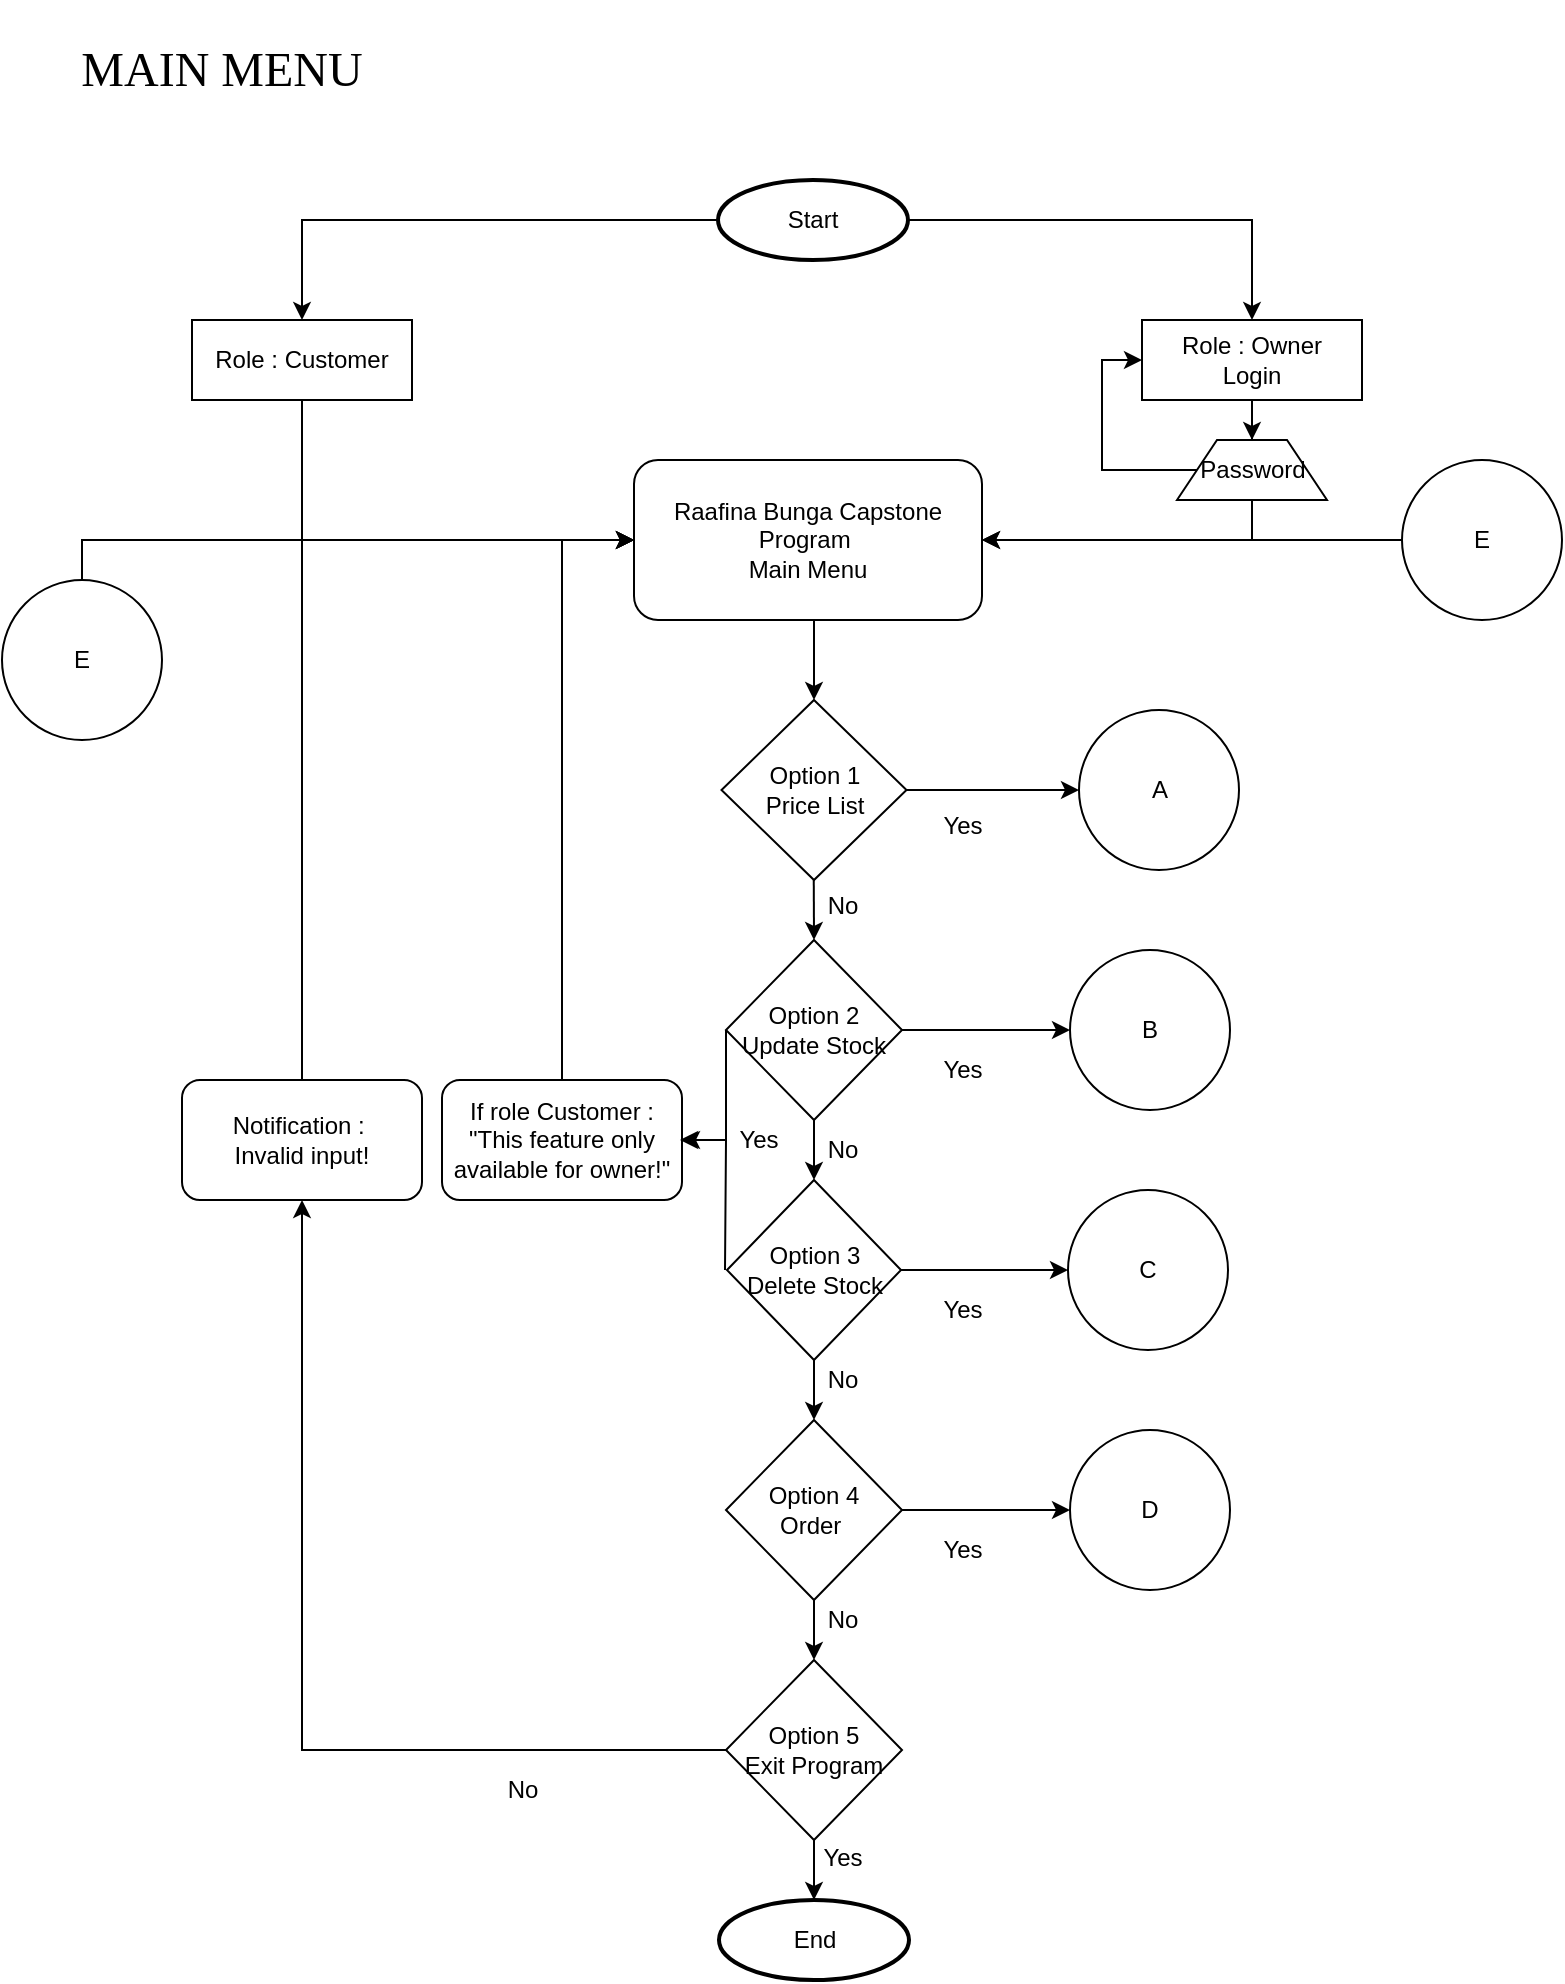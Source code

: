 <mxfile version="24.2.7" type="device" pages="5">
  <diagram name="Page-1" id="QU0Uc9bIUGGrQQ1nk_gZ">
    <mxGraphModel dx="1290" dy="569" grid="1" gridSize="10" guides="1" tooltips="1" connect="1" arrows="1" fold="1" page="1" pageScale="1" pageWidth="850" pageHeight="1100" math="0" shadow="0">
      <root>
        <mxCell id="0" />
        <mxCell id="1" parent="0" />
        <mxCell id="uGVKyxNW9T8hWXBBZxKg-2" style="edgeStyle=orthogonalEdgeStyle;rounded=0;orthogonalLoop=1;jettySize=auto;html=1;exitX=0;exitY=0.5;exitDx=0;exitDy=0;exitPerimeter=0;entryX=0.5;entryY=0;entryDx=0;entryDy=0;" parent="1" source="1pWUexV15vw6I13_XNS2-1" target="1pWUexV15vw6I13_XNS2-5" edge="1">
          <mxGeometry relative="1" as="geometry" />
        </mxCell>
        <mxCell id="uGVKyxNW9T8hWXBBZxKg-4" style="edgeStyle=orthogonalEdgeStyle;rounded=0;orthogonalLoop=1;jettySize=auto;html=1;exitX=1;exitY=0.5;exitDx=0;exitDy=0;exitPerimeter=0;entryX=0.5;entryY=0;entryDx=0;entryDy=0;" parent="1" source="1pWUexV15vw6I13_XNS2-1" target="1pWUexV15vw6I13_XNS2-4" edge="1">
          <mxGeometry relative="1" as="geometry" />
        </mxCell>
        <mxCell id="1pWUexV15vw6I13_XNS2-1" value="Start" style="strokeWidth=2;html=1;shape=mxgraph.flowchart.start_1;whiteSpace=wrap;" parent="1" vertex="1">
          <mxGeometry x="378" y="140" width="95" height="40" as="geometry" />
        </mxCell>
        <mxCell id="1pWUexV15vw6I13_XNS2-2" value="&lt;font style=&quot;font-size: 24px;&quot; face=&quot;Times New Roman&quot;&gt;MAIN MENU&lt;/font&gt;" style="text;strokeColor=none;align=center;fillColor=none;html=1;verticalAlign=middle;whiteSpace=wrap;rounded=0;" parent="1" vertex="1">
          <mxGeometry x="40" y="50" width="180" height="70" as="geometry" />
        </mxCell>
        <mxCell id="uGVKyxNW9T8hWXBBZxKg-5" style="edgeStyle=orthogonalEdgeStyle;rounded=0;orthogonalLoop=1;jettySize=auto;html=1;exitX=0.5;exitY=1;exitDx=0;exitDy=0;" parent="1" source="1pWUexV15vw6I13_XNS2-4" target="oyM7OwNJAxg93yVnNe04-12" edge="1">
          <mxGeometry relative="1" as="geometry" />
        </mxCell>
        <mxCell id="1pWUexV15vw6I13_XNS2-4" value="Role : Owner&lt;div&gt;Login&lt;/div&gt;" style="rounded=0;whiteSpace=wrap;html=1;" parent="1" vertex="1">
          <mxGeometry x="590" y="210" width="110" height="40" as="geometry" />
        </mxCell>
        <mxCell id="uGVKyxNW9T8hWXBBZxKg-3" style="edgeStyle=orthogonalEdgeStyle;rounded=0;orthogonalLoop=1;jettySize=auto;html=1;exitX=0.5;exitY=1;exitDx=0;exitDy=0;entryX=0;entryY=0.5;entryDx=0;entryDy=0;" parent="1" source="1pWUexV15vw6I13_XNS2-5" target="1pWUexV15vw6I13_XNS2-9" edge="1">
          <mxGeometry relative="1" as="geometry" />
        </mxCell>
        <mxCell id="1pWUexV15vw6I13_XNS2-5" value="Role : Customer" style="rounded=0;whiteSpace=wrap;html=1;" parent="1" vertex="1">
          <mxGeometry x="115" y="210" width="110" height="40" as="geometry" />
        </mxCell>
        <mxCell id="1pWUexV15vw6I13_XNS2-9" value="Raafina Bunga Capstone Program&amp;nbsp;&lt;div&gt;Main Menu&lt;/div&gt;" style="rounded=1;whiteSpace=wrap;html=1;" parent="1" vertex="1">
          <mxGeometry x="336" y="280" width="174" height="80" as="geometry" />
        </mxCell>
        <mxCell id="1pWUexV15vw6I13_XNS2-40" value="" style="edgeStyle=orthogonalEdgeStyle;rounded=0;orthogonalLoop=1;jettySize=auto;html=1;" parent="1" source="1pWUexV15vw6I13_XNS2-14" target="1pWUexV15vw6I13_XNS2-39" edge="1">
          <mxGeometry relative="1" as="geometry" />
        </mxCell>
        <mxCell id="1pWUexV15vw6I13_XNS2-14" value="Option 1&lt;div&gt;Price List&lt;/div&gt;" style="rhombus;whiteSpace=wrap;html=1;" parent="1" vertex="1">
          <mxGeometry x="379.75" y="400" width="92.5" height="90" as="geometry" />
        </mxCell>
        <mxCell id="1pWUexV15vw6I13_XNS2-28" value="" style="edgeStyle=orthogonalEdgeStyle;rounded=0;orthogonalLoop=1;jettySize=auto;html=1;" parent="1" source="1pWUexV15vw6I13_XNS2-15" target="1pWUexV15vw6I13_XNS2-16" edge="1">
          <mxGeometry relative="1" as="geometry" />
        </mxCell>
        <mxCell id="1pWUexV15vw6I13_XNS2-42" value="" style="edgeStyle=orthogonalEdgeStyle;rounded=0;orthogonalLoop=1;jettySize=auto;html=1;" parent="1" source="1pWUexV15vw6I13_XNS2-15" target="1pWUexV15vw6I13_XNS2-41" edge="1">
          <mxGeometry relative="1" as="geometry" />
        </mxCell>
        <mxCell id="1pWUexV15vw6I13_XNS2-15" value="Option 2&lt;div&gt;Update Stock&lt;/div&gt;" style="rhombus;whiteSpace=wrap;html=1;" parent="1" vertex="1">
          <mxGeometry x="382" y="520" width="88" height="90" as="geometry" />
        </mxCell>
        <mxCell id="1pWUexV15vw6I13_XNS2-29" value="" style="edgeStyle=orthogonalEdgeStyle;rounded=0;orthogonalLoop=1;jettySize=auto;html=1;" parent="1" source="1pWUexV15vw6I13_XNS2-16" target="1pWUexV15vw6I13_XNS2-17" edge="1">
          <mxGeometry relative="1" as="geometry" />
        </mxCell>
        <mxCell id="1pWUexV15vw6I13_XNS2-44" value="" style="edgeStyle=orthogonalEdgeStyle;rounded=0;orthogonalLoop=1;jettySize=auto;html=1;" parent="1" source="1pWUexV15vw6I13_XNS2-16" target="1pWUexV15vw6I13_XNS2-43" edge="1">
          <mxGeometry relative="1" as="geometry" />
        </mxCell>
        <mxCell id="1pWUexV15vw6I13_XNS2-16" value="Option 3&lt;div&gt;Delete Stock&lt;/div&gt;" style="rhombus;whiteSpace=wrap;html=1;" parent="1" vertex="1">
          <mxGeometry x="382.5" y="640" width="87" height="90" as="geometry" />
        </mxCell>
        <mxCell id="1pWUexV15vw6I13_XNS2-30" value="" style="edgeStyle=orthogonalEdgeStyle;rounded=0;orthogonalLoop=1;jettySize=auto;html=1;" parent="1" source="1pWUexV15vw6I13_XNS2-17" target="1pWUexV15vw6I13_XNS2-18" edge="1">
          <mxGeometry relative="1" as="geometry" />
        </mxCell>
        <mxCell id="1pWUexV15vw6I13_XNS2-46" value="" style="edgeStyle=orthogonalEdgeStyle;rounded=0;orthogonalLoop=1;jettySize=auto;html=1;" parent="1" source="1pWUexV15vw6I13_XNS2-17" target="1pWUexV15vw6I13_XNS2-45" edge="1">
          <mxGeometry relative="1" as="geometry" />
        </mxCell>
        <mxCell id="1pWUexV15vw6I13_XNS2-17" value="Option 4&lt;div&gt;Order&amp;nbsp;&lt;/div&gt;" style="rhombus;whiteSpace=wrap;html=1;" parent="1" vertex="1">
          <mxGeometry x="382" y="760" width="88" height="90" as="geometry" />
        </mxCell>
        <mxCell id="1pWUexV15vw6I13_XNS2-31" value="" style="edgeStyle=orthogonalEdgeStyle;rounded=0;orthogonalLoop=1;jettySize=auto;html=1;" parent="1" source="1pWUexV15vw6I13_XNS2-18" target="1pWUexV15vw6I13_XNS2-19" edge="1">
          <mxGeometry relative="1" as="geometry" />
        </mxCell>
        <mxCell id="1pWUexV15vw6I13_XNS2-18" value="Option 5&lt;div&gt;Exit Program&lt;/div&gt;" style="rhombus;whiteSpace=wrap;html=1;" parent="1" vertex="1">
          <mxGeometry x="382" y="880" width="88" height="90" as="geometry" />
        </mxCell>
        <mxCell id="1pWUexV15vw6I13_XNS2-19" value="End" style="strokeWidth=2;html=1;shape=mxgraph.flowchart.start_1;whiteSpace=wrap;" parent="1" vertex="1">
          <mxGeometry x="378.5" y="1000" width="95" height="40" as="geometry" />
        </mxCell>
        <mxCell id="1pWUexV15vw6I13_XNS2-25" value="" style="endArrow=classic;html=1;rounded=0;entryX=0.5;entryY=0;entryDx=0;entryDy=0;" parent="1" target="1pWUexV15vw6I13_XNS2-14" edge="1">
          <mxGeometry width="50" height="50" relative="1" as="geometry">
            <mxPoint x="426" y="360" as="sourcePoint" />
            <mxPoint x="580" y="360" as="targetPoint" />
            <Array as="points">
              <mxPoint x="426" y="360" />
            </Array>
          </mxGeometry>
        </mxCell>
        <mxCell id="1pWUexV15vw6I13_XNS2-27" value="" style="endArrow=classic;html=1;rounded=0;entryX=0.5;entryY=0;entryDx=0;entryDy=0;" parent="1" target="1pWUexV15vw6I13_XNS2-15" edge="1">
          <mxGeometry width="50" height="50" relative="1" as="geometry">
            <mxPoint x="425.88" y="490" as="sourcePoint" />
            <mxPoint x="425.88" y="530" as="targetPoint" />
            <Array as="points">
              <mxPoint x="425.88" y="490" />
            </Array>
          </mxGeometry>
        </mxCell>
        <mxCell id="1pWUexV15vw6I13_XNS2-32" value="Notification :&amp;nbsp;&lt;div&gt;Invalid input!&lt;/div&gt;" style="rounded=1;whiteSpace=wrap;html=1;" parent="1" vertex="1">
          <mxGeometry x="110" y="590" width="120" height="60" as="geometry" />
        </mxCell>
        <mxCell id="1pWUexV15vw6I13_XNS2-39" value="A" style="ellipse;whiteSpace=wrap;html=1;" parent="1" vertex="1">
          <mxGeometry x="558.5" y="405" width="80" height="80" as="geometry" />
        </mxCell>
        <mxCell id="1pWUexV15vw6I13_XNS2-41" value="B" style="ellipse;whiteSpace=wrap;html=1;" parent="1" vertex="1">
          <mxGeometry x="554" y="525" width="80" height="80" as="geometry" />
        </mxCell>
        <mxCell id="1pWUexV15vw6I13_XNS2-43" value="C" style="ellipse;whiteSpace=wrap;html=1;" parent="1" vertex="1">
          <mxGeometry x="553" y="645" width="80" height="80" as="geometry" />
        </mxCell>
        <mxCell id="1pWUexV15vw6I13_XNS2-45" value="D" style="ellipse;whiteSpace=wrap;html=1;" parent="1" vertex="1">
          <mxGeometry x="554" y="765" width="80" height="80" as="geometry" />
        </mxCell>
        <mxCell id="1pWUexV15vw6I13_XNS2-47" value="" style="endArrow=classic;html=1;rounded=0;exitX=0;exitY=0.5;exitDx=0;exitDy=0;entryX=0.5;entryY=1;entryDx=0;entryDy=0;" parent="1" source="1pWUexV15vw6I13_XNS2-18" target="1pWUexV15vw6I13_XNS2-32" edge="1">
          <mxGeometry width="50" height="50" relative="1" as="geometry">
            <mxPoint x="382.5" y="930" as="sourcePoint" />
            <mxPoint x="176.5" y="990" as="targetPoint" />
            <Array as="points">
              <mxPoint x="170" y="925" />
            </Array>
          </mxGeometry>
        </mxCell>
        <mxCell id="1pWUexV15vw6I13_XNS2-48" value="" style="endArrow=classic;html=1;rounded=0;exitX=0.5;exitY=0;exitDx=0;exitDy=0;entryX=0;entryY=0.5;entryDx=0;entryDy=0;" parent="1" source="1pWUexV15vw6I13_XNS2-32" target="1pWUexV15vw6I13_XNS2-9" edge="1">
          <mxGeometry width="50" height="50" relative="1" as="geometry">
            <mxPoint x="246" y="470" as="sourcePoint" />
            <mxPoint x="170" y="320" as="targetPoint" />
            <Array as="points">
              <mxPoint x="170" y="320" />
            </Array>
          </mxGeometry>
        </mxCell>
        <mxCell id="1pWUexV15vw6I13_XNS2-49" value="If role Customer :&lt;div&gt;&quot;This feature only available for owner!&quot;&lt;/div&gt;" style="rounded=1;whiteSpace=wrap;html=1;" parent="1" vertex="1">
          <mxGeometry x="240" y="590" width="120" height="60" as="geometry" />
        </mxCell>
        <mxCell id="1pWUexV15vw6I13_XNS2-50" value="" style="endArrow=classic;html=1;rounded=0;exitX=0;exitY=0.5;exitDx=0;exitDy=0;entryX=1;entryY=0.5;entryDx=0;entryDy=0;" parent="1" source="1pWUexV15vw6I13_XNS2-15" target="1pWUexV15vw6I13_XNS2-49" edge="1">
          <mxGeometry width="50" height="50" relative="1" as="geometry">
            <mxPoint x="328" y="550" as="sourcePoint" />
            <mxPoint x="378" y="500" as="targetPoint" />
            <Array as="points">
              <mxPoint x="382" y="620" />
            </Array>
          </mxGeometry>
        </mxCell>
        <mxCell id="1pWUexV15vw6I13_XNS2-51" value="" style="endArrow=classic;html=1;rounded=0;exitX=0;exitY=0.5;exitDx=0;exitDy=0;entryX=1;entryY=0.5;entryDx=0;entryDy=0;" parent="1" edge="1">
          <mxGeometry width="50" height="50" relative="1" as="geometry">
            <mxPoint x="381.5" y="685" as="sourcePoint" />
            <mxPoint x="359" y="620" as="targetPoint" />
            <Array as="points">
              <mxPoint x="382" y="620" />
            </Array>
          </mxGeometry>
        </mxCell>
        <mxCell id="1pWUexV15vw6I13_XNS2-53" value="" style="endArrow=classic;html=1;rounded=0;exitX=0.5;exitY=0;exitDx=0;exitDy=0;entryX=0;entryY=0.5;entryDx=0;entryDy=0;" parent="1" source="1pWUexV15vw6I13_XNS2-49" target="1pWUexV15vw6I13_XNS2-9" edge="1">
          <mxGeometry width="50" height="50" relative="1" as="geometry">
            <mxPoint x="330" y="530" as="sourcePoint" />
            <mxPoint x="330" y="320" as="targetPoint" />
            <Array as="points">
              <mxPoint x="300" y="320" />
            </Array>
          </mxGeometry>
        </mxCell>
        <mxCell id="oyM7OwNJAxg93yVnNe04-1" value="Yes" style="text;html=1;align=center;verticalAlign=middle;resizable=0;points=[];autosize=1;strokeColor=none;fillColor=none;" parent="1" vertex="1">
          <mxGeometry x="480" y="448" width="40" height="30" as="geometry" />
        </mxCell>
        <mxCell id="oyM7OwNJAxg93yVnNe04-2" value="No" style="text;html=1;align=center;verticalAlign=middle;resizable=0;points=[];autosize=1;strokeColor=none;fillColor=none;" parent="1" vertex="1">
          <mxGeometry x="420" y="488" width="40" height="30" as="geometry" />
        </mxCell>
        <mxCell id="oyM7OwNJAxg93yVnNe04-3" value="Yes" style="text;html=1;align=center;verticalAlign=middle;resizable=0;points=[];autosize=1;strokeColor=none;fillColor=none;" parent="1" vertex="1">
          <mxGeometry x="480" y="570" width="40" height="30" as="geometry" />
        </mxCell>
        <mxCell id="oyM7OwNJAxg93yVnNe04-4" value="Yes" style="text;html=1;align=center;verticalAlign=middle;resizable=0;points=[];autosize=1;strokeColor=none;fillColor=none;" parent="1" vertex="1">
          <mxGeometry x="480" y="690" width="40" height="30" as="geometry" />
        </mxCell>
        <mxCell id="oyM7OwNJAxg93yVnNe04-5" value="Yes" style="text;html=1;align=center;verticalAlign=middle;resizable=0;points=[];autosize=1;strokeColor=none;fillColor=none;" parent="1" vertex="1">
          <mxGeometry x="480" y="810" width="40" height="30" as="geometry" />
        </mxCell>
        <mxCell id="oyM7OwNJAxg93yVnNe04-6" value="No" style="text;html=1;align=center;verticalAlign=middle;resizable=0;points=[];autosize=1;strokeColor=none;fillColor=none;" parent="1" vertex="1">
          <mxGeometry x="420" y="610" width="40" height="30" as="geometry" />
        </mxCell>
        <mxCell id="oyM7OwNJAxg93yVnNe04-7" value="No" style="text;html=1;align=center;verticalAlign=middle;resizable=0;points=[];autosize=1;strokeColor=none;fillColor=none;" parent="1" vertex="1">
          <mxGeometry x="420" y="725" width="40" height="30" as="geometry" />
        </mxCell>
        <mxCell id="oyM7OwNJAxg93yVnNe04-8" value="No" style="text;html=1;align=center;verticalAlign=middle;resizable=0;points=[];autosize=1;strokeColor=none;fillColor=none;" parent="1" vertex="1">
          <mxGeometry x="420" y="845" width="40" height="30" as="geometry" />
        </mxCell>
        <mxCell id="oyM7OwNJAxg93yVnNe04-9" value="No" style="text;html=1;align=center;verticalAlign=middle;resizable=0;points=[];autosize=1;strokeColor=none;fillColor=none;" parent="1" vertex="1">
          <mxGeometry x="260" y="930" width="40" height="30" as="geometry" />
        </mxCell>
        <mxCell id="oyM7OwNJAxg93yVnNe04-10" value="Yes" style="text;html=1;align=center;verticalAlign=middle;resizable=0;points=[];autosize=1;strokeColor=none;fillColor=none;" parent="1" vertex="1">
          <mxGeometry x="420" y="964" width="40" height="30" as="geometry" />
        </mxCell>
        <mxCell id="oyM7OwNJAxg93yVnNe04-11" value="Yes" style="text;html=1;align=center;verticalAlign=middle;resizable=0;points=[];autosize=1;strokeColor=none;fillColor=none;" parent="1" vertex="1">
          <mxGeometry x="378" y="605" width="40" height="30" as="geometry" />
        </mxCell>
        <mxCell id="uGVKyxNW9T8hWXBBZxKg-6" style="edgeStyle=orthogonalEdgeStyle;rounded=0;orthogonalLoop=1;jettySize=auto;html=1;exitX=0.5;exitY=1;exitDx=0;exitDy=0;entryX=1;entryY=0.5;entryDx=0;entryDy=0;" parent="1" source="oyM7OwNJAxg93yVnNe04-12" target="1pWUexV15vw6I13_XNS2-9" edge="1">
          <mxGeometry relative="1" as="geometry" />
        </mxCell>
        <mxCell id="uGVKyxNW9T8hWXBBZxKg-8" style="edgeStyle=orthogonalEdgeStyle;rounded=0;orthogonalLoop=1;jettySize=auto;html=1;exitX=0;exitY=0.5;exitDx=0;exitDy=0;entryX=0;entryY=0.5;entryDx=0;entryDy=0;" parent="1" source="oyM7OwNJAxg93yVnNe04-12" target="1pWUexV15vw6I13_XNS2-4" edge="1">
          <mxGeometry relative="1" as="geometry">
            <Array as="points">
              <mxPoint x="570" y="285" />
              <mxPoint x="570" y="230" />
            </Array>
          </mxGeometry>
        </mxCell>
        <mxCell id="oyM7OwNJAxg93yVnNe04-12" value="Password" style="shape=trapezoid;perimeter=trapezoidPerimeter;whiteSpace=wrap;html=1;fixedSize=1;" parent="1" vertex="1">
          <mxGeometry x="607.5" y="270" width="75" height="30" as="geometry" />
        </mxCell>
        <mxCell id="Z92qUaTLBqvsNsqNU9rL-1" value="E" style="ellipse;whiteSpace=wrap;html=1;" parent="1" vertex="1">
          <mxGeometry x="720" y="280" width="80" height="80" as="geometry" />
        </mxCell>
        <mxCell id="Z92qUaTLBqvsNsqNU9rL-2" value="" style="endArrow=classic;html=1;rounded=0;exitX=0;exitY=0.5;exitDx=0;exitDy=0;entryX=1;entryY=0.5;entryDx=0;entryDy=0;" parent="1" source="Z92qUaTLBqvsNsqNU9rL-1" target="1pWUexV15vw6I13_XNS2-9" edge="1">
          <mxGeometry width="50" height="50" relative="1" as="geometry">
            <mxPoint x="633" y="380" as="sourcePoint" />
            <mxPoint x="650" y="320" as="targetPoint" />
          </mxGeometry>
        </mxCell>
        <mxCell id="eweXvifM9gZPgrDPm14Y-1" value="E" style="ellipse;whiteSpace=wrap;html=1;" parent="1" vertex="1">
          <mxGeometry x="20" y="340" width="80" height="80" as="geometry" />
        </mxCell>
        <mxCell id="eweXvifM9gZPgrDPm14Y-2" value="" style="endArrow=classic;html=1;rounded=0;exitX=0.5;exitY=0;exitDx=0;exitDy=0;entryX=0;entryY=0.5;entryDx=0;entryDy=0;" parent="1" source="eweXvifM9gZPgrDPm14Y-1" target="1pWUexV15vw6I13_XNS2-9" edge="1">
          <mxGeometry width="50" height="50" relative="1" as="geometry">
            <mxPoint x="90" y="420" as="sourcePoint" />
            <mxPoint x="140" y="370" as="targetPoint" />
            <Array as="points">
              <mxPoint x="60" y="320" />
              <mxPoint x="100" y="320" />
            </Array>
          </mxGeometry>
        </mxCell>
      </root>
    </mxGraphModel>
  </diagram>
  <diagram id="mvnYOyyIVOYb5d-R4tT6" name="Page-2">
    <mxGraphModel dx="1290" dy="569" grid="1" gridSize="10" guides="1" tooltips="1" connect="1" arrows="1" fold="1" page="1" pageScale="1" pageWidth="850" pageHeight="1100" math="0" shadow="0">
      <root>
        <mxCell id="0" />
        <mxCell id="1" parent="0" />
        <mxCell id="sNTUoSFEVRpypDY40TmK-1" value="A" style="ellipse;whiteSpace=wrap;html=1;" parent="1" vertex="1">
          <mxGeometry x="385" y="170" width="80" height="80" as="geometry" />
        </mxCell>
        <mxCell id="UNQIiwKDKfDs7hIy6Yz3-5" style="edgeStyle=orthogonalEdgeStyle;rounded=0;orthogonalLoop=1;jettySize=auto;html=1;exitX=0.5;exitY=1;exitDx=0;exitDy=0;entryX=0.5;entryY=0;entryDx=0;entryDy=0;" parent="1" source="evBDRSlqp9ewihbm2VRf-1" target="UNQIiwKDKfDs7hIy6Yz3-1" edge="1">
          <mxGeometry relative="1" as="geometry">
            <Array as="points">
              <mxPoint x="425" y="410" />
              <mxPoint x="187" y="410" />
            </Array>
          </mxGeometry>
        </mxCell>
        <mxCell id="UNQIiwKDKfDs7hIy6Yz3-6" style="edgeStyle=orthogonalEdgeStyle;rounded=0;orthogonalLoop=1;jettySize=auto;html=1;exitX=0.5;exitY=1;exitDx=0;exitDy=0;" parent="1" source="evBDRSlqp9ewihbm2VRf-1" target="UNQIiwKDKfDs7hIy6Yz3-2" edge="1">
          <mxGeometry relative="1" as="geometry">
            <Array as="points">
              <mxPoint x="425" y="410" />
              <mxPoint x="345" y="410" />
            </Array>
          </mxGeometry>
        </mxCell>
        <mxCell id="UNQIiwKDKfDs7hIy6Yz3-7" style="edgeStyle=orthogonalEdgeStyle;rounded=0;orthogonalLoop=1;jettySize=auto;html=1;exitX=0.5;exitY=1;exitDx=0;exitDy=0;entryX=0.5;entryY=0;entryDx=0;entryDy=0;" parent="1" source="evBDRSlqp9ewihbm2VRf-1" target="UNQIiwKDKfDs7hIy6Yz3-3" edge="1">
          <mxGeometry relative="1" as="geometry">
            <Array as="points">
              <mxPoint x="425" y="410" />
              <mxPoint x="505" y="410" />
            </Array>
          </mxGeometry>
        </mxCell>
        <mxCell id="UNQIiwKDKfDs7hIy6Yz3-8" style="edgeStyle=orthogonalEdgeStyle;rounded=0;orthogonalLoop=1;jettySize=auto;html=1;exitX=0.5;exitY=1;exitDx=0;exitDy=0;entryX=0.5;entryY=0;entryDx=0;entryDy=0;" parent="1" source="evBDRSlqp9ewihbm2VRf-1" target="UNQIiwKDKfDs7hIy6Yz3-4" edge="1">
          <mxGeometry relative="1" as="geometry">
            <Array as="points">
              <mxPoint x="425" y="410" />
              <mxPoint x="665" y="410" />
            </Array>
          </mxGeometry>
        </mxCell>
        <mxCell id="evBDRSlqp9ewihbm2VRf-1" value="Display Price List&lt;div&gt;(Read Data)&lt;/div&gt;" style="rounded=1;whiteSpace=wrap;html=1;" parent="1" vertex="1">
          <mxGeometry x="338" y="290" width="174" height="80" as="geometry" />
        </mxCell>
        <mxCell id="evBDRSlqp9ewihbm2VRf-2" value="E&lt;div&gt;Back to Main&lt;/div&gt;&lt;div&gt;Menu&lt;/div&gt;" style="ellipse;whiteSpace=wrap;html=1;" parent="1" vertex="1">
          <mxGeometry x="625" y="570" width="80" height="80" as="geometry" />
        </mxCell>
        <mxCell id="evBDRSlqp9ewihbm2VRf-3" value="D&lt;div&gt;To Order&amp;nbsp;&lt;/div&gt;" style="ellipse;whiteSpace=wrap;html=1;" parent="1" vertex="1">
          <mxGeometry x="464.5" y="570" width="80" height="80" as="geometry" />
        </mxCell>
        <mxCell id="HYF-FJ6cVnVAq1X-z9RO-1" value="" style="endArrow=classic;html=1;rounded=0;exitX=0.5;exitY=1;exitDx=0;exitDy=0;entryX=0.5;entryY=0;entryDx=0;entryDy=0;" parent="1" source="sNTUoSFEVRpypDY40TmK-1" target="evBDRSlqp9ewihbm2VRf-1" edge="1">
          <mxGeometry width="50" height="50" relative="1" as="geometry">
            <mxPoint x="512" y="280" as="sourcePoint" />
            <mxPoint x="562" y="230" as="targetPoint" />
          </mxGeometry>
        </mxCell>
        <mxCell id="G-WBGchcz1NDvstI5JMA-1" value="&lt;font face=&quot;Times New Roman&quot;&gt;&lt;span style=&quot;font-size: 24px;&quot;&gt;PRICE LIST&lt;/span&gt;&lt;/font&gt;&lt;br&gt;&lt;div&gt;&lt;font style=&quot;font-size: 24px;&quot; face=&quot;Times New Roman&quot;&gt;Read&lt;/font&gt;&lt;/div&gt;" style="text;strokeColor=none;align=center;fillColor=none;html=1;verticalAlign=middle;whiteSpace=wrap;rounded=0;" parent="1" vertex="1">
          <mxGeometry x="40" y="50" width="180" height="70" as="geometry" />
        </mxCell>
        <mxCell id="UNQIiwKDKfDs7hIy6Yz3-1" value="Option 1&lt;div&gt;Sort Cat&lt;/div&gt;" style="rhombus;whiteSpace=wrap;html=1;" parent="1" vertex="1">
          <mxGeometry x="141" y="440" width="92.5" height="90" as="geometry" />
        </mxCell>
        <mxCell id="UNQIiwKDKfDs7hIy6Yz3-2" value="Option 2&lt;div&gt;Sort Price&lt;/div&gt;" style="rhombus;whiteSpace=wrap;html=1;" parent="1" vertex="1">
          <mxGeometry x="301" y="440" width="88" height="90" as="geometry" />
        </mxCell>
        <mxCell id="UNQIiwKDKfDs7hIy6Yz3-9" style="edgeStyle=orthogonalEdgeStyle;rounded=0;orthogonalLoop=1;jettySize=auto;html=1;exitX=0.5;exitY=1;exitDx=0;exitDy=0;" parent="1" source="UNQIiwKDKfDs7hIy6Yz3-3" target="evBDRSlqp9ewihbm2VRf-3" edge="1">
          <mxGeometry relative="1" as="geometry" />
        </mxCell>
        <mxCell id="UNQIiwKDKfDs7hIy6Yz3-3" value="Option 3&lt;div&gt;Order&lt;/div&gt;" style="rhombus;whiteSpace=wrap;html=1;" parent="1" vertex="1">
          <mxGeometry x="461" y="440" width="87" height="90" as="geometry" />
        </mxCell>
        <mxCell id="UNQIiwKDKfDs7hIy6Yz3-10" style="edgeStyle=orthogonalEdgeStyle;rounded=0;orthogonalLoop=1;jettySize=auto;html=1;exitX=0.5;exitY=1;exitDx=0;exitDy=0;entryX=0.5;entryY=0;entryDx=0;entryDy=0;" parent="1" source="UNQIiwKDKfDs7hIy6Yz3-4" target="evBDRSlqp9ewihbm2VRf-2" edge="1">
          <mxGeometry relative="1" as="geometry" />
        </mxCell>
        <mxCell id="UNQIiwKDKfDs7hIy6Yz3-4" value="Option 4&lt;div&gt;Back&lt;/div&gt;" style="rhombus;whiteSpace=wrap;html=1;" parent="1" vertex="1">
          <mxGeometry x="621" y="440" width="88" height="90" as="geometry" />
        </mxCell>
      </root>
    </mxGraphModel>
  </diagram>
  <diagram id="frh6ftXb8kCb90IMETEz" name="Page-3">
    <mxGraphModel dx="1290" dy="569" grid="1" gridSize="10" guides="1" tooltips="1" connect="1" arrows="1" fold="1" page="1" pageScale="1" pageWidth="850" pageHeight="1100" math="0" shadow="0">
      <root>
        <mxCell id="0" />
        <mxCell id="1" parent="0" />
        <mxCell id="W3UU7OKGA6shhPXMTe_6-1" value="&lt;font face=&quot;Times New Roman&quot;&gt;&lt;span style=&quot;font-size: 24px;&quot;&gt;UPDATE STOCK&lt;/span&gt;&lt;/font&gt;&lt;div&gt;&lt;font face=&quot;Times New Roman&quot;&gt;&lt;span style=&quot;font-size: 24px;&quot;&gt;Update, Create&lt;/span&gt;&lt;/font&gt;&lt;/div&gt;" style="text;strokeColor=none;align=center;fillColor=none;html=1;verticalAlign=middle;whiteSpace=wrap;rounded=0;" parent="1" vertex="1">
          <mxGeometry x="50" y="60" width="180" height="70" as="geometry" />
        </mxCell>
        <mxCell id="Ms_lvw0ItHDmxGYXfOjc-4" style="edgeStyle=orthogonalEdgeStyle;rounded=0;orthogonalLoop=1;jettySize=auto;html=1;exitX=0.5;exitY=1;exitDx=0;exitDy=0;entryX=0.5;entryY=0;entryDx=0;entryDy=0;" parent="1" source="hIQEPnmUwpo1mYfRysHa-1" target="9JogSImUXMa0uBsxBIvC-1" edge="1">
          <mxGeometry relative="1" as="geometry" />
        </mxCell>
        <mxCell id="hIQEPnmUwpo1mYfRysHa-1" value="B" style="ellipse;whiteSpace=wrap;html=1;" parent="1" vertex="1">
          <mxGeometry x="385" y="40" width="80" height="80" as="geometry" />
        </mxCell>
        <mxCell id="9JogSImUXMa0uBsxBIvC-1" value="Option 2 Menu" style="rounded=1;whiteSpace=wrap;html=1;" parent="1" vertex="1">
          <mxGeometry x="365" y="150" width="120" height="40" as="geometry" />
        </mxCell>
        <mxCell id="Irbf0qyQBCA__wg1ceyr-37" style="edgeStyle=orthogonalEdgeStyle;rounded=0;orthogonalLoop=1;jettySize=auto;html=1;exitX=0.5;exitY=1;exitDx=0;exitDy=0;entryX=0.5;entryY=0;entryDx=0;entryDy=0;" parent="1" source="fhwysIZvmt0EqbNXSw3n-2" target="Irbf0qyQBCA__wg1ceyr-19" edge="1">
          <mxGeometry relative="1" as="geometry" />
        </mxCell>
        <mxCell id="fhwysIZvmt0EqbNXSw3n-2" value="Option 1&lt;div&gt;Add New&amp;nbsp;&lt;/div&gt;&lt;div&gt;Flower&lt;/div&gt;" style="rhombus;whiteSpace=wrap;html=1;" parent="1" vertex="1">
          <mxGeometry x="106.25" y="230" width="92.5" height="90" as="geometry" />
        </mxCell>
        <mxCell id="ACrj-eTJrK6tPgDrMF1M-1" value="E&lt;div&gt;Back to Main&lt;/div&gt;&lt;div&gt;Menu&lt;/div&gt;" style="ellipse;whiteSpace=wrap;html=1;" parent="1" vertex="1">
          <mxGeometry x="570" y="365" width="80" height="80" as="geometry" />
        </mxCell>
        <mxCell id="Irbf0qyQBCA__wg1ceyr-45" style="edgeStyle=orthogonalEdgeStyle;rounded=0;orthogonalLoop=1;jettySize=auto;html=1;exitX=0.5;exitY=1;exitDx=0;exitDy=0;entryX=0.5;entryY=0;entryDx=0;entryDy=0;" parent="1" source="ACrj-eTJrK6tPgDrMF1M-2" target="ACrj-eTJrK6tPgDrMF1M-1" edge="1">
          <mxGeometry relative="1" as="geometry" />
        </mxCell>
        <mxCell id="ACrj-eTJrK6tPgDrMF1M-2" value="Option 2&lt;div&gt;Cancel&lt;/div&gt;" style="rhombus;whiteSpace=wrap;html=1;" parent="1" vertex="1">
          <mxGeometry x="563.75" y="230" width="92.5" height="90" as="geometry" />
        </mxCell>
        <mxCell id="ACrj-eTJrK6tPgDrMF1M-3" value="" style="endArrow=classic;html=1;rounded=0;exitX=0.5;exitY=0;exitDx=0;exitDy=0;entryX=0.5;entryY=0;entryDx=0;entryDy=0;" parent="1" source="ACrj-eTJrK6tPgDrMF1M-2" edge="1">
          <mxGeometry width="50" height="50" relative="1" as="geometry">
            <mxPoint x="553.75" y="490" as="sourcePoint" />
            <mxPoint x="146.25" y="230" as="targetPoint" />
            <Array as="points">
              <mxPoint x="425" y="190" />
            </Array>
          </mxGeometry>
        </mxCell>
        <mxCell id="Irbf0qyQBCA__wg1ceyr-31" style="edgeStyle=orthogonalEdgeStyle;rounded=0;orthogonalLoop=1;jettySize=auto;html=1;exitX=0.5;exitY=1;exitDx=0;exitDy=0;entryX=0.5;entryY=0;entryDx=0;entryDy=0;" parent="1" target="Irbf0qyQBCA__wg1ceyr-7" edge="1">
          <mxGeometry relative="1" as="geometry">
            <mxPoint x="146.25" y="550" as="sourcePoint" />
          </mxGeometry>
        </mxCell>
        <mxCell id="Irbf0qyQBCA__wg1ceyr-32" style="edgeStyle=orthogonalEdgeStyle;rounded=0;orthogonalLoop=1;jettySize=auto;html=1;exitX=0.5;exitY=1;exitDx=0;exitDy=0;entryX=0.5;entryY=0;entryDx=0;entryDy=0;" parent="1" source="Irbf0qyQBCA__wg1ceyr-7" target="Irbf0qyQBCA__wg1ceyr-9" edge="1">
          <mxGeometry relative="1" as="geometry" />
        </mxCell>
        <mxCell id="Irbf0qyQBCA__wg1ceyr-7" value="Display Flower Selected&lt;div&gt;for Update&lt;/div&gt;" style="rounded=1;whiteSpace=wrap;html=1;" parent="1" vertex="1">
          <mxGeometry x="86.25" y="600" width="120" height="60" as="geometry" />
        </mxCell>
        <mxCell id="Irbf0qyQBCA__wg1ceyr-33" style="edgeStyle=orthogonalEdgeStyle;rounded=0;orthogonalLoop=1;jettySize=auto;html=1;exitX=0.5;exitY=1;exitDx=0;exitDy=0;entryX=0.5;entryY=0;entryDx=0;entryDy=0;" parent="1" source="Irbf0qyQBCA__wg1ceyr-9" target="Irbf0qyQBCA__wg1ceyr-10" edge="1">
          <mxGeometry relative="1" as="geometry" />
        </mxCell>
        <mxCell id="Irbf0qyQBCA__wg1ceyr-35" style="edgeStyle=orthogonalEdgeStyle;rounded=0;orthogonalLoop=1;jettySize=auto;html=1;exitX=0;exitY=0.5;exitDx=0;exitDy=0;entryX=0;entryY=0.5;entryDx=0;entryDy=0;" parent="1" source="Irbf0qyQBCA__wg1ceyr-9" target="9JogSImUXMa0uBsxBIvC-1" edge="1">
          <mxGeometry relative="1" as="geometry">
            <mxPoint x="30" y="160" as="targetPoint" />
            <Array as="points">
              <mxPoint x="40" y="765" />
              <mxPoint x="40" y="170" />
            </Array>
          </mxGeometry>
        </mxCell>
        <mxCell id="Irbf0qyQBCA__wg1ceyr-9" value="Continue&lt;div&gt;Update?&lt;/div&gt;" style="rhombus;whiteSpace=wrap;html=1;" parent="1" vertex="1">
          <mxGeometry x="100" y="720" width="92.5" height="90" as="geometry" />
        </mxCell>
        <mxCell id="Irbf0qyQBCA__wg1ceyr-34" style="edgeStyle=orthogonalEdgeStyle;rounded=0;orthogonalLoop=1;jettySize=auto;html=1;exitX=0.5;exitY=1;exitDx=0;exitDy=0;" parent="1" source="Irbf0qyQBCA__wg1ceyr-10" edge="1">
          <mxGeometry relative="1" as="geometry">
            <mxPoint x="146.25" y="970" as="targetPoint" />
          </mxGeometry>
        </mxCell>
        <mxCell id="Irbf0qyQBCA__wg1ceyr-10" value="User Input Update&lt;div&gt;Data&lt;/div&gt;" style="shape=hexagon;perimeter=hexagonPerimeter2;whiteSpace=wrap;html=1;fixedSize=1;" parent="1" vertex="1">
          <mxGeometry x="86.25" y="840" width="120" height="80" as="geometry" />
        </mxCell>
        <mxCell id="Irbf0qyQBCA__wg1ceyr-36" style="edgeStyle=orthogonalEdgeStyle;rounded=0;orthogonalLoop=1;jettySize=auto;html=1;exitX=-0.005;exitY=0.369;exitDx=0;exitDy=0;entryX=0;entryY=0.5;entryDx=0;entryDy=0;exitPerimeter=0;" parent="1" source="S94Qfx1j5LqQZEEEgkfl-1" target="9JogSImUXMa0uBsxBIvC-1" edge="1">
          <mxGeometry relative="1" as="geometry">
            <mxPoint x="40" y="700" as="targetPoint" />
            <Array as="points">
              <mxPoint x="40" y="1000" />
              <mxPoint x="40" y="170" />
            </Array>
            <mxPoint x="86.25" y="1000" as="sourcePoint" />
          </mxGeometry>
        </mxCell>
        <mxCell id="Irbf0qyQBCA__wg1ceyr-38" style="edgeStyle=orthogonalEdgeStyle;rounded=0;orthogonalLoop=1;jettySize=auto;html=1;exitX=1;exitY=0.5;exitDx=0;exitDy=0;" parent="1" source="Irbf0qyQBCA__wg1ceyr-19" target="Irbf0qyQBCA__wg1ceyr-20" edge="1">
          <mxGeometry relative="1" as="geometry" />
        </mxCell>
        <mxCell id="Irbf0qyQBCA__wg1ceyr-19" value="User Input New&lt;div&gt;Flower/leaves&lt;/div&gt;" style="shape=hexagon;perimeter=hexagonPerimeter2;whiteSpace=wrap;html=1;fixedSize=1;" parent="1" vertex="1">
          <mxGeometry x="92.5" y="365" width="120" height="80" as="geometry" />
        </mxCell>
        <mxCell id="Irbf0qyQBCA__wg1ceyr-39" style="edgeStyle=orthogonalEdgeStyle;rounded=0;orthogonalLoop=1;jettySize=auto;html=1;exitX=0;exitY=0.5;exitDx=0;exitDy=0;entryX=1;entryY=0.5;entryDx=0;entryDy=0;" parent="1" source="Irbf0qyQBCA__wg1ceyr-20" target="Irbf0qyQBCA__wg1ceyr-22" edge="1">
          <mxGeometry relative="1" as="geometry" />
        </mxCell>
        <mxCell id="Irbf0qyQBCA__wg1ceyr-41" style="edgeStyle=orthogonalEdgeStyle;rounded=0;orthogonalLoop=1;jettySize=auto;html=1;exitX=0.5;exitY=1;exitDx=0;exitDy=0;entryX=0.5;entryY=0;entryDx=0;entryDy=0;" parent="1" source="Irbf0qyQBCA__wg1ceyr-20" target="Irbf0qyQBCA__wg1ceyr-21" edge="1">
          <mxGeometry relative="1" as="geometry" />
        </mxCell>
        <mxCell id="Irbf0qyQBCA__wg1ceyr-20" value="Does Data&amp;nbsp;&lt;div&gt;Already Exists?&lt;/div&gt;" style="shape=parallelogram;perimeter=parallelogramPerimeter;whiteSpace=wrap;html=1;fixedSize=1;" parent="1" vertex="1">
          <mxGeometry x="365.25" y="480" width="120" height="60" as="geometry" />
        </mxCell>
        <mxCell id="Irbf0qyQBCA__wg1ceyr-42" style="edgeStyle=orthogonalEdgeStyle;rounded=0;orthogonalLoop=1;jettySize=auto;html=1;exitX=0.5;exitY=1;exitDx=0;exitDy=0;entryX=0.5;entryY=0;entryDx=0;entryDy=0;" parent="1" source="Irbf0qyQBCA__wg1ceyr-21" edge="1">
          <mxGeometry relative="1" as="geometry">
            <mxPoint x="425" y="810" as="targetPoint" />
          </mxGeometry>
        </mxCell>
        <mxCell id="Irbf0qyQBCA__wg1ceyr-21" value="User Continue Input&lt;div&gt;New Flower/leaves&amp;nbsp;&lt;/div&gt;" style="shape=hexagon;perimeter=hexagonPerimeter2;whiteSpace=wrap;html=1;fixedSize=1;" parent="1" vertex="1">
          <mxGeometry x="365.25" y="660" width="120" height="80" as="geometry" />
        </mxCell>
        <mxCell id="Irbf0qyQBCA__wg1ceyr-22" value="Continue&lt;div&gt;Update?&lt;/div&gt;" style="rhombus;whiteSpace=wrap;html=1;" parent="1" vertex="1">
          <mxGeometry x="100" y="465" width="92.5" height="90" as="geometry" />
        </mxCell>
        <mxCell id="Irbf0qyQBCA__wg1ceyr-44" style="edgeStyle=orthogonalEdgeStyle;rounded=0;orthogonalLoop=1;jettySize=auto;html=1;exitX=0.98;exitY=0.396;exitDx=0;exitDy=0;entryX=1;entryY=0.5;entryDx=0;entryDy=0;exitPerimeter=0;" parent="1" source="S94Qfx1j5LqQZEEEgkfl-2" target="9JogSImUXMa0uBsxBIvC-1" edge="1">
          <mxGeometry relative="1" as="geometry">
            <Array as="points">
              <mxPoint x="464" y="840" />
              <mxPoint x="800" y="840" />
              <mxPoint x="800" y="170" />
            </Array>
            <mxPoint x="485" y="840" as="sourcePoint" />
          </mxGeometry>
        </mxCell>
        <mxCell id="4cXOvwvEKLhLI-4VXX1K-3" style="edgeStyle=orthogonalEdgeStyle;rounded=0;orthogonalLoop=1;jettySize=auto;html=1;exitX=1;exitY=0.5;exitDx=0;exitDy=0;entryX=1;entryY=0.5;entryDx=0;entryDy=0;" parent="1" source="4cXOvwvEKLhLI-4VXX1K-1" target="9JogSImUXMa0uBsxBIvC-1" edge="1">
          <mxGeometry relative="1" as="geometry" />
        </mxCell>
        <mxCell id="4cXOvwvEKLhLI-4VXX1K-1" value="Notification :&amp;nbsp;&lt;div&gt;Invalid input!&lt;/div&gt;" style="rounded=1;whiteSpace=wrap;html=1;" parent="1" vertex="1">
          <mxGeometry x="690" y="250" width="90" height="50" as="geometry" />
        </mxCell>
        <mxCell id="S94Qfx1j5LqQZEEEgkfl-1" value="Flower Updated!" style="whiteSpace=wrap;html=1;aspect=fixed;" parent="1" vertex="1">
          <mxGeometry x="110" y="970" width="76.25" height="76.25" as="geometry" />
        </mxCell>
        <mxCell id="S94Qfx1j5LqQZEEEgkfl-2" value="New Flower&lt;div&gt;Added!&lt;/div&gt;" style="whiteSpace=wrap;html=1;aspect=fixed;" parent="1" vertex="1">
          <mxGeometry x="385.25" y="810" width="80" height="80" as="geometry" />
        </mxCell>
      </root>
    </mxGraphModel>
  </diagram>
  <diagram id="bO9KTNUzjj2nQ6-ufjwE" name="Page-4">
    <mxGraphModel dx="1290" dy="569" grid="1" gridSize="10" guides="1" tooltips="1" connect="1" arrows="1" fold="1" page="1" pageScale="1" pageWidth="850" pageHeight="1100" math="0" shadow="0">
      <root>
        <mxCell id="0" />
        <mxCell id="1" parent="0" />
        <mxCell id="baOq0GlY8u33cb_tu4H9-1" value="&lt;font face=&quot;Times New Roman&quot;&gt;&lt;span style=&quot;font-size: 24px;&quot;&gt;DELETE STOCK&lt;/span&gt;&lt;/font&gt;&lt;div&gt;&lt;font face=&quot;Times New Roman&quot;&gt;&lt;span style=&quot;font-size: 24px;&quot;&gt;Delete&lt;/span&gt;&lt;/font&gt;&lt;/div&gt;" style="text;strokeColor=none;align=center;fillColor=none;html=1;verticalAlign=middle;whiteSpace=wrap;rounded=0;" parent="1" vertex="1">
          <mxGeometry x="50" y="60" width="180" height="70" as="geometry" />
        </mxCell>
        <mxCell id="1Qry8F4n6JFSW0aRxarz-2" style="edgeStyle=orthogonalEdgeStyle;rounded=0;orthogonalLoop=1;jettySize=auto;html=1;exitX=0.5;exitY=1;exitDx=0;exitDy=0;entryX=0.5;entryY=0;entryDx=0;entryDy=0;" parent="1" source="UabRJ4WYZ0IaJYOPtGe2-1" target="ahEMnvUmdRKuda8hyOO4-1" edge="1">
          <mxGeometry relative="1" as="geometry" />
        </mxCell>
        <mxCell id="UabRJ4WYZ0IaJYOPtGe2-1" value="C" style="ellipse;whiteSpace=wrap;html=1;" parent="1" vertex="1">
          <mxGeometry x="385" y="160" width="80" height="80" as="geometry" />
        </mxCell>
        <mxCell id="1Qry8F4n6JFSW0aRxarz-3" style="edgeStyle=orthogonalEdgeStyle;rounded=0;orthogonalLoop=1;jettySize=auto;html=1;exitX=0.5;exitY=1;exitDx=0;exitDy=0;entryX=0.5;entryY=0;entryDx=0;entryDy=0;" parent="1" source="ahEMnvUmdRKuda8hyOO4-1" target="TEyhHukupxdJ9RquINUU-1" edge="1">
          <mxGeometry relative="1" as="geometry" />
        </mxCell>
        <mxCell id="i-yVxIC6xRt9b5gPyKyR-2" style="edgeStyle=orthogonalEdgeStyle;rounded=0;orthogonalLoop=1;jettySize=auto;html=1;exitX=1;exitY=0.5;exitDx=0;exitDy=0;" parent="1" source="ahEMnvUmdRKuda8hyOO4-1" target="i-yVxIC6xRt9b5gPyKyR-1" edge="1">
          <mxGeometry relative="1" as="geometry" />
        </mxCell>
        <mxCell id="ahEMnvUmdRKuda8hyOO4-1" value="Option 3 Menu" style="rounded=1;whiteSpace=wrap;html=1;" parent="1" vertex="1">
          <mxGeometry x="365" y="280" width="120" height="40" as="geometry" />
        </mxCell>
        <mxCell id="1Qry8F4n6JFSW0aRxarz-4" style="edgeStyle=orthogonalEdgeStyle;rounded=0;orthogonalLoop=1;jettySize=auto;html=1;exitX=0.5;exitY=1;exitDx=0;exitDy=0;entryX=0.5;entryY=0;entryDx=0;entryDy=0;" parent="1" source="TEyhHukupxdJ9RquINUU-1" target="1Qry8F4n6JFSW0aRxarz-1" edge="1">
          <mxGeometry relative="1" as="geometry" />
        </mxCell>
        <mxCell id="TEyhHukupxdJ9RquINUU-1" value="Display Flower Menu&lt;div&gt;and user input delete&lt;/div&gt;" style="rounded=1;whiteSpace=wrap;html=1;" parent="1" vertex="1">
          <mxGeometry x="365" y="360" width="120" height="60" as="geometry" />
        </mxCell>
        <mxCell id="1Qry8F4n6JFSW0aRxarz-5" style="edgeStyle=orthogonalEdgeStyle;rounded=0;orthogonalLoop=1;jettySize=auto;html=1;exitX=1;exitY=0.5;exitDx=0;exitDy=0;entryX=1;entryY=0.5;entryDx=0;entryDy=0;" parent="1" source="1Qry8F4n6JFSW0aRxarz-1" target="TEyhHukupxdJ9RquINUU-1" edge="1">
          <mxGeometry relative="1" as="geometry">
            <Array as="points">
              <mxPoint x="540" y="490" />
              <mxPoint x="540" y="390" />
            </Array>
          </mxGeometry>
        </mxCell>
        <mxCell id="yETfUeTpswZ8mnIobhra-2" style="edgeStyle=orthogonalEdgeStyle;rounded=0;orthogonalLoop=1;jettySize=auto;html=1;exitX=0.5;exitY=1;exitDx=0;exitDy=0;entryX=0.5;entryY=0;entryDx=0;entryDy=0;" parent="1" source="1Qry8F4n6JFSW0aRxarz-1" target="1Qry8F4n6JFSW0aRxarz-6" edge="1">
          <mxGeometry relative="1" as="geometry" />
        </mxCell>
        <mxCell id="1Qry8F4n6JFSW0aRxarz-1" value="Does Data&amp;nbsp;&lt;div&gt;Exists?&lt;/div&gt;" style="shape=parallelogram;perimeter=parallelogramPerimeter;whiteSpace=wrap;html=1;fixedSize=1;" parent="1" vertex="1">
          <mxGeometry x="365" y="460" width="120" height="60" as="geometry" />
        </mxCell>
        <mxCell id="yETfUeTpswZ8mnIobhra-3" style="edgeStyle=orthogonalEdgeStyle;rounded=0;orthogonalLoop=1;jettySize=auto;html=1;exitX=0.5;exitY=1;exitDx=0;exitDy=0;entryX=0.5;entryY=0;entryDx=0;entryDy=0;" parent="1" source="1Qry8F4n6JFSW0aRxarz-6" target="yETfUeTpswZ8mnIobhra-1" edge="1">
          <mxGeometry relative="1" as="geometry" />
        </mxCell>
        <mxCell id="i-yVxIC6xRt9b5gPyKyR-3" style="edgeStyle=orthogonalEdgeStyle;rounded=0;orthogonalLoop=1;jettySize=auto;html=1;exitX=1;exitY=0.5;exitDx=0;exitDy=0;entryX=0.5;entryY=1;entryDx=0;entryDy=0;" parent="1" source="1Qry8F4n6JFSW0aRxarz-6" target="i-yVxIC6xRt9b5gPyKyR-1" edge="1">
          <mxGeometry relative="1" as="geometry" />
        </mxCell>
        <mxCell id="1Qry8F4n6JFSW0aRxarz-6" value="Display Flower/leaves&amp;nbsp;&lt;div&gt;selected and User Confirmation&lt;/div&gt;" style="rounded=1;whiteSpace=wrap;html=1;" parent="1" vertex="1">
          <mxGeometry x="365" y="560" width="120" height="60" as="geometry" />
        </mxCell>
        <mxCell id="yETfUeTpswZ8mnIobhra-1" value="Flower&lt;div&gt;Deleted!&lt;/div&gt;" style="whiteSpace=wrap;html=1;aspect=fixed;" parent="1" vertex="1">
          <mxGeometry x="385" y="660" width="80" height="80" as="geometry" />
        </mxCell>
        <mxCell id="i-yVxIC6xRt9b5gPyKyR-1" value="E&lt;div&gt;Back to Main&lt;/div&gt;&lt;div&gt;Menu&lt;/div&gt;" style="ellipse;whiteSpace=wrap;html=1;" parent="1" vertex="1">
          <mxGeometry x="620" y="260" width="80" height="80" as="geometry" />
        </mxCell>
        <mxCell id="YrajV9CDMYvLIqd3l0vw-1" value="Notification :&amp;nbsp;&lt;div&gt;Invalid input!&lt;/div&gt;" style="rounded=1;whiteSpace=wrap;html=1;" parent="1" vertex="1">
          <mxGeometry x="490" y="420" width="90" height="50" as="geometry" />
        </mxCell>
      </root>
    </mxGraphModel>
  </diagram>
  <diagram id="mkCBE90n32TDzLeFQGMP" name="Page-5">
    <mxGraphModel dx="662" dy="292" grid="1" gridSize="10" guides="1" tooltips="1" connect="1" arrows="1" fold="1" page="1" pageScale="1" pageWidth="850" pageHeight="1100" math="0" shadow="0">
      <root>
        <mxCell id="0" />
        <mxCell id="1" parent="0" />
        <mxCell id="wYbLVKjUf87PMUQErT6Q-1" value="&lt;font face=&quot;Times New Roman&quot;&gt;&lt;span style=&quot;font-size: 24px;&quot;&gt;ORDER&lt;/span&gt;&lt;/font&gt;" style="text;strokeColor=none;align=center;fillColor=none;html=1;verticalAlign=middle;whiteSpace=wrap;rounded=0;" parent="1" vertex="1">
          <mxGeometry x="50" y="60" width="180" height="70" as="geometry" />
        </mxCell>
        <mxCell id="12CiOWHf9uRA3nNEwWr1-2" style="edgeStyle=orthogonalEdgeStyle;rounded=0;orthogonalLoop=1;jettySize=auto;html=1;exitX=0.5;exitY=1;exitDx=0;exitDy=0;entryX=0.5;entryY=0;entryDx=0;entryDy=0;" parent="1" source="3ioCYzasMufpV5SPYhtx-1" target="O_YPtI48TFafe_wXYczk-1" edge="1">
          <mxGeometry relative="1" as="geometry" />
        </mxCell>
        <mxCell id="3ioCYzasMufpV5SPYhtx-1" value="D" style="ellipse;whiteSpace=wrap;html=1;" parent="1" vertex="1">
          <mxGeometry x="385" y="100" width="80" height="80" as="geometry" />
        </mxCell>
        <mxCell id="12CiOWHf9uRA3nNEwWr1-4" style="edgeStyle=orthogonalEdgeStyle;rounded=0;orthogonalLoop=1;jettySize=auto;html=1;exitX=0.5;exitY=1;exitDx=0;exitDy=0;" parent="1" source="O_YPtI48TFafe_wXYczk-1" target="_WN849sEInXBySinBWcw-2" edge="1">
          <mxGeometry relative="1" as="geometry" />
        </mxCell>
        <mxCell id="O_YPtI48TFafe_wXYczk-1" value="&lt;div&gt;&lt;br&gt;&lt;/div&gt;Display Dish Menu&lt;div&gt;&lt;br&gt;&lt;/div&gt;" style="rounded=1;whiteSpace=wrap;html=1;" parent="1" vertex="1">
          <mxGeometry x="379" y="200" width="92" height="40" as="geometry" />
        </mxCell>
        <mxCell id="12CiOWHf9uRA3nNEwWr1-20" style="edgeStyle=orthogonalEdgeStyle;rounded=0;orthogonalLoop=1;jettySize=auto;html=1;exitX=0.5;exitY=1;exitDx=0;exitDy=0;" parent="1" source="ChD-eXDJm8yBJ7LxGVG--1" target="12CiOWHf9uRA3nNEwWr1-19" edge="1">
          <mxGeometry relative="1" as="geometry" />
        </mxCell>
        <mxCell id="ChD-eXDJm8yBJ7LxGVG--1" value="User input&amp;nbsp;&lt;div&gt;order quantity&lt;/div&gt;" style="shape=hexagon;perimeter=hexagonPerimeter2;whiteSpace=wrap;html=1;fixedSize=1;" parent="1" vertex="1">
          <mxGeometry x="355" y="440" width="140" height="50" as="geometry" />
        </mxCell>
        <mxCell id="12CiOWHf9uRA3nNEwWr1-6" style="edgeStyle=orthogonalEdgeStyle;rounded=0;orthogonalLoop=1;jettySize=auto;html=1;exitX=0.5;exitY=1;exitDx=0;exitDy=0;entryX=0.5;entryY=0;entryDx=0;entryDy=0;" parent="1" source="jYDOFBns96GWE2QwVe7T-1" target="ChD-eXDJm8yBJ7LxGVG--1" edge="1">
          <mxGeometry relative="1" as="geometry" />
        </mxCell>
        <mxCell id="12CiOWHf9uRA3nNEwWr1-18" style="edgeStyle=orthogonalEdgeStyle;rounded=0;orthogonalLoop=1;jettySize=auto;html=1;exitX=0;exitY=0.5;exitDx=0;exitDy=0;entryX=0;entryY=0.5;entryDx=0;entryDy=0;" parent="1" source="jYDOFBns96GWE2QwVe7T-1" target="O_YPtI48TFafe_wXYczk-1" edge="1">
          <mxGeometry relative="1" as="geometry">
            <Array as="points">
              <mxPoint x="280" y="375" />
              <mxPoint x="280" y="220" />
            </Array>
          </mxGeometry>
        </mxCell>
        <mxCell id="jYDOFBns96GWE2QwVe7T-1" value="Does Data&amp;nbsp;&lt;div&gt;Exists?&lt;/div&gt;" style="shape=parallelogram;perimeter=parallelogramPerimeter;whiteSpace=wrap;html=1;fixedSize=1;" parent="1" vertex="1">
          <mxGeometry x="375" y="350" width="100" height="50" as="geometry" />
        </mxCell>
        <mxCell id="12CiOWHf9uRA3nNEwWr1-9" style="edgeStyle=orthogonalEdgeStyle;rounded=0;orthogonalLoop=1;jettySize=auto;html=1;exitX=0.5;exitY=1;exitDx=0;exitDy=0;entryX=0.5;entryY=0;entryDx=0;entryDy=0;" parent="1" source="HmTom7mQd3cM5muefcK9-1" target="HmTom7mQd3cM5muefcK9-3" edge="1">
          <mxGeometry relative="1" as="geometry" />
        </mxCell>
        <mxCell id="NeKKSpv-OATpfOMfReNk-7" style="edgeStyle=orthogonalEdgeStyle;rounded=0;orthogonalLoop=1;jettySize=auto;html=1;exitX=1;exitY=0.5;exitDx=0;exitDy=0;entryX=1;entryY=0.5;entryDx=0;entryDy=0;" parent="1" source="HmTom7mQd3cM5muefcK9-1" target="O_YPtI48TFafe_wXYczk-1" edge="1">
          <mxGeometry relative="1" as="geometry">
            <Array as="points">
              <mxPoint x="560" y="705" />
              <mxPoint x="560" y="220" />
            </Array>
          </mxGeometry>
        </mxCell>
        <mxCell id="HmTom7mQd3cM5muefcK9-1" value="User input&lt;div&gt;add another dish?&lt;/div&gt;" style="shape=hexagon;perimeter=hexagonPerimeter2;whiteSpace=wrap;html=1;fixedSize=1;" parent="1" vertex="1">
          <mxGeometry x="358.5" y="680" width="135" height="50" as="geometry" />
        </mxCell>
        <mxCell id="12CiOWHf9uRA3nNEwWr1-8" style="edgeStyle=orthogonalEdgeStyle;rounded=0;orthogonalLoop=1;jettySize=auto;html=1;exitX=0.5;exitY=1;exitDx=0;exitDy=0;entryX=0.5;entryY=0;entryDx=0;entryDy=0;" parent="1" source="HmTom7mQd3cM5muefcK9-2" target="HmTom7mQd3cM5muefcK9-1" edge="1">
          <mxGeometry relative="1" as="geometry" />
        </mxCell>
        <mxCell id="HmTom7mQd3cM5muefcK9-2" value="Display Cart" style="rounded=1;whiteSpace=wrap;html=1;" parent="1" vertex="1">
          <mxGeometry x="374.5" y="610" width="102" height="40" as="geometry" />
        </mxCell>
        <mxCell id="12CiOWHf9uRA3nNEwWr1-10" style="edgeStyle=orthogonalEdgeStyle;rounded=0;orthogonalLoop=1;jettySize=auto;html=1;exitX=0;exitY=0.5;exitDx=0;exitDy=0;entryX=1;entryY=0.5;entryDx=0;entryDy=0;" parent="1" source="HmTom7mQd3cM5muefcK9-3" target="Kx0ThYvTaDVt__GRomYG-1" edge="1">
          <mxGeometry relative="1" as="geometry" />
        </mxCell>
        <mxCell id="12CiOWHf9uRA3nNEwWr1-11" style="edgeStyle=orthogonalEdgeStyle;rounded=0;orthogonalLoop=1;jettySize=auto;html=1;exitX=1;exitY=0.5;exitDx=0;exitDy=0;entryX=0;entryY=0.5;entryDx=0;entryDy=0;" parent="1" source="HmTom7mQd3cM5muefcK9-3" target="Kx0ThYvTaDVt__GRomYG-2" edge="1">
          <mxGeometry relative="1" as="geometry" />
        </mxCell>
        <mxCell id="HmTom7mQd3cM5muefcK9-3" value="Display Cart&lt;div&gt;and total order&lt;/div&gt;" style="rounded=1;whiteSpace=wrap;html=1;" parent="1" vertex="1">
          <mxGeometry x="360.5" y="1040" width="132" height="60" as="geometry" />
        </mxCell>
        <mxCell id="12CiOWHf9uRA3nNEwWr1-5" style="edgeStyle=orthogonalEdgeStyle;rounded=0;orthogonalLoop=1;jettySize=auto;html=1;exitX=0.5;exitY=1;exitDx=0;exitDy=0;entryX=0.5;entryY=0;entryDx=0;entryDy=0;" parent="1" source="_WN849sEInXBySinBWcw-2" target="jYDOFBns96GWE2QwVe7T-1" edge="1">
          <mxGeometry relative="1" as="geometry" />
        </mxCell>
        <mxCell id="_WN849sEInXBySinBWcw-2" value="User input&lt;div&gt;order&lt;/div&gt;" style="shape=hexagon;perimeter=hexagonPerimeter2;whiteSpace=wrap;html=1;fixedSize=1;" parent="1" vertex="1">
          <mxGeometry x="353" y="270" width="145" height="50" as="geometry" />
        </mxCell>
        <mxCell id="12CiOWHf9uRA3nNEwWr1-13" style="edgeStyle=orthogonalEdgeStyle;rounded=0;orthogonalLoop=1;jettySize=auto;html=1;exitX=0.5;exitY=1;exitDx=0;exitDy=0;entryX=0.5;entryY=0;entryDx=0;entryDy=0;" parent="1" source="Kx0ThYvTaDVt__GRomYG-1" target="Kx0ThYvTaDVt__GRomYG-4" edge="1">
          <mxGeometry relative="1" as="geometry" />
        </mxCell>
        <mxCell id="Kx0ThYvTaDVt__GRomYG-1" value="If order &amp;gt; 500000&lt;div&gt;get cashback 10%&lt;/div&gt;" style="rounded=0;whiteSpace=wrap;html=1;" parent="1" vertex="1">
          <mxGeometry x="191" y="1050" width="110" height="40" as="geometry" />
        </mxCell>
        <mxCell id="12CiOWHf9uRA3nNEwWr1-12" style="edgeStyle=orthogonalEdgeStyle;rounded=0;orthogonalLoop=1;jettySize=auto;html=1;exitX=0.5;exitY=1;exitDx=0;exitDy=0;" parent="1" source="NeKKSpv-OATpfOMfReNk-2" target="Kx0ThYvTaDVt__GRomYG-7" edge="1">
          <mxGeometry relative="1" as="geometry" />
        </mxCell>
        <mxCell id="Kx0ThYvTaDVt__GRomYG-2" value="If order &amp;lt;= 500000" style="rounded=0;whiteSpace=wrap;html=1;" parent="1" vertex="1">
          <mxGeometry x="551" y="1050" width="110" height="40" as="geometry" />
        </mxCell>
        <mxCell id="12CiOWHf9uRA3nNEwWr1-14" style="edgeStyle=orthogonalEdgeStyle;rounded=0;orthogonalLoop=1;jettySize=auto;html=1;exitX=0.5;exitY=1;exitDx=0;exitDy=0;entryX=0.5;entryY=0;entryDx=0;entryDy=0;" parent="1" source="Kx0ThYvTaDVt__GRomYG-4" target="Kx0ThYvTaDVt__GRomYG-5" edge="1">
          <mxGeometry relative="1" as="geometry" />
        </mxCell>
        <mxCell id="Kx0ThYvTaDVt__GRomYG-4" value="User input&lt;div&gt;voucher&lt;/div&gt;" style="shape=hexagon;perimeter=hexagonPerimeter2;whiteSpace=wrap;html=1;fixedSize=1;" parent="1" vertex="1">
          <mxGeometry x="178.5" y="1130" width="135" height="50" as="geometry" />
        </mxCell>
        <mxCell id="12CiOWHf9uRA3nNEwWr1-15" style="edgeStyle=orthogonalEdgeStyle;rounded=0;orthogonalLoop=1;jettySize=auto;html=1;exitX=0.5;exitY=1;exitDx=0;exitDy=0;entryX=0.5;entryY=0;entryDx=0;entryDy=0;" parent="1" source="Kx0ThYvTaDVt__GRomYG-5" target="Kx0ThYvTaDVt__GRomYG-6" edge="1">
          <mxGeometry relative="1" as="geometry" />
        </mxCell>
        <mxCell id="Kx0ThYvTaDVt__GRomYG-5" value="Display Cart&lt;div&gt;and total order&lt;/div&gt;" style="rounded=1;whiteSpace=wrap;html=1;" parent="1" vertex="1">
          <mxGeometry x="185.5" y="1210" width="121" height="40" as="geometry" />
        </mxCell>
        <mxCell id="12CiOWHf9uRA3nNEwWr1-16" style="edgeStyle=orthogonalEdgeStyle;rounded=0;orthogonalLoop=1;jettySize=auto;html=1;exitX=1;exitY=0.5;exitDx=0;exitDy=0;entryX=0;entryY=0.5;entryDx=0;entryDy=0;" parent="1" source="Kx0ThYvTaDVt__GRomYG-6" target="ZXS0TqCJh1m4cGTNZv07-1" edge="1">
          <mxGeometry relative="1" as="geometry" />
        </mxCell>
        <mxCell id="Kx0ThYvTaDVt__GRomYG-6" value="User input&amp;nbsp;&lt;div&gt;total amount money&lt;/div&gt;" style="shape=hexagon;perimeter=hexagonPerimeter2;whiteSpace=wrap;html=1;fixedSize=1;" parent="1" vertex="1">
          <mxGeometry x="178.5" y="1280" width="135" height="50" as="geometry" />
        </mxCell>
        <mxCell id="12CiOWHf9uRA3nNEwWr1-17" style="edgeStyle=orthogonalEdgeStyle;rounded=0;orthogonalLoop=1;jettySize=auto;html=1;exitX=0.5;exitY=1;exitDx=0;exitDy=0;entryX=1;entryY=0.5;entryDx=0;entryDy=0;" parent="1" source="Kx0ThYvTaDVt__GRomYG-7" target="ZXS0TqCJh1m4cGTNZv07-1" edge="1">
          <mxGeometry relative="1" as="geometry" />
        </mxCell>
        <mxCell id="Kx0ThYvTaDVt__GRomYG-7" value="User input&amp;nbsp;&lt;div&gt;total amount money&lt;/div&gt;" style="shape=hexagon;perimeter=hexagonPerimeter2;whiteSpace=wrap;html=1;fixedSize=1;" parent="1" vertex="1">
          <mxGeometry x="538.5" y="1205" width="135" height="50" as="geometry" />
        </mxCell>
        <mxCell id="ZXS0TqCJh1m4cGTNZv07-1" value="E&lt;div&gt;Back to Main&lt;/div&gt;&lt;div&gt;Menu&lt;/div&gt;" style="ellipse;whiteSpace=wrap;html=1;" parent="1" vertex="1">
          <mxGeometry x="386.5" y="1265" width="80" height="80" as="geometry" />
        </mxCell>
        <mxCell id="12CiOWHf9uRA3nNEwWr1-21" style="edgeStyle=orthogonalEdgeStyle;rounded=0;orthogonalLoop=1;jettySize=auto;html=1;exitX=0.5;exitY=1;exitDx=0;exitDy=0;entryX=0.5;entryY=0;entryDx=0;entryDy=0;" parent="1" source="12CiOWHf9uRA3nNEwWr1-19" target="HmTom7mQd3cM5muefcK9-2" edge="1">
          <mxGeometry relative="1" as="geometry" />
        </mxCell>
        <mxCell id="NeKKSpv-OATpfOMfReNk-5" style="edgeStyle=orthogonalEdgeStyle;rounded=0;orthogonalLoop=1;jettySize=auto;html=1;exitX=0;exitY=0.5;exitDx=0;exitDy=0;entryX=1;entryY=0.5;entryDx=0;entryDy=0;" parent="1" source="12CiOWHf9uRA3nNEwWr1-19" target="NeKKSpv-OATpfOMfReNk-4" edge="1">
          <mxGeometry relative="1" as="geometry" />
        </mxCell>
        <mxCell id="12CiOWHf9uRA3nNEwWr1-19" value="Does stock&lt;div&gt;enough?&lt;/div&gt;" style="shape=parallelogram;perimeter=parallelogramPerimeter;whiteSpace=wrap;html=1;fixedSize=1;" parent="1" vertex="1">
          <mxGeometry x="374.5" y="525" width="100" height="50" as="geometry" />
        </mxCell>
        <mxCell id="NeKKSpv-OATpfOMfReNk-1" value="Notification :&amp;nbsp;&lt;div&gt;Invalid input!&lt;/div&gt;" style="rounded=1;whiteSpace=wrap;html=1;" parent="1" vertex="1">
          <mxGeometry x="240" y="270" width="90" height="50" as="geometry" />
        </mxCell>
        <mxCell id="NeKKSpv-OATpfOMfReNk-3" value="" style="edgeStyle=orthogonalEdgeStyle;rounded=0;orthogonalLoop=1;jettySize=auto;html=1;exitX=0.5;exitY=1;exitDx=0;exitDy=0;" parent="1" source="Kx0ThYvTaDVt__GRomYG-2" target="NeKKSpv-OATpfOMfReNk-2" edge="1">
          <mxGeometry relative="1" as="geometry">
            <mxPoint x="606.5" y="1090" as="sourcePoint" />
            <mxPoint x="606.5" y="1205" as="targetPoint" />
          </mxGeometry>
        </mxCell>
        <mxCell id="NeKKSpv-OATpfOMfReNk-2" value="Display Cart&lt;div&gt;and total order&lt;/div&gt;" style="rounded=1;whiteSpace=wrap;html=1;" parent="1" vertex="1">
          <mxGeometry x="545.5" y="1130" width="121" height="40" as="geometry" />
        </mxCell>
        <mxCell id="NeKKSpv-OATpfOMfReNk-6" style="edgeStyle=orthogonalEdgeStyle;rounded=0;orthogonalLoop=1;jettySize=auto;html=1;exitX=0.5;exitY=0;exitDx=0;exitDy=0;entryX=0;entryY=0.5;entryDx=0;entryDy=0;" parent="1" source="NeKKSpv-OATpfOMfReNk-4" target="ChD-eXDJm8yBJ7LxGVG--1" edge="1">
          <mxGeometry relative="1" as="geometry" />
        </mxCell>
        <mxCell id="NeKKSpv-OATpfOMfReNk-4" value="Notification :&amp;nbsp;&lt;div&gt;Stock not enough!&lt;/div&gt;" style="rounded=1;whiteSpace=wrap;html=1;" parent="1" vertex="1">
          <mxGeometry x="240" y="525" width="90" height="50" as="geometry" />
        </mxCell>
        <mxCell id="aa7Ridcf1T053x5PwNnY-1" value="Display Product&amp;nbsp;&lt;div&gt;Choice&lt;/div&gt;" style="rounded=1;whiteSpace=wrap;html=1;" vertex="1" parent="1">
          <mxGeometry x="375.5" y="770" width="102" height="40" as="geometry" />
        </mxCell>
        <mxCell id="aa7Ridcf1T053x5PwNnY-2" value="User input&lt;div&gt;product choice&lt;/div&gt;" style="shape=hexagon;perimeter=hexagonPerimeter2;whiteSpace=wrap;html=1;fixedSize=1;" vertex="1" parent="1">
          <mxGeometry x="359" y="840" width="135" height="50" as="geometry" />
        </mxCell>
        <mxCell id="aa7Ridcf1T053x5PwNnY-3" value="Display Delivery&lt;div&gt;Selection&lt;/div&gt;" style="rounded=1;whiteSpace=wrap;html=1;" vertex="1" parent="1">
          <mxGeometry x="379" y="910" width="102" height="40" as="geometry" />
        </mxCell>
        <mxCell id="aa7Ridcf1T053x5PwNnY-4" value="User input&lt;div&gt;delivery selection&lt;/div&gt;" style="shape=hexagon;perimeter=hexagonPerimeter2;whiteSpace=wrap;html=1;fixedSize=1;" vertex="1" parent="1">
          <mxGeometry x="360.5" y="970" width="135" height="50" as="geometry" />
        </mxCell>
      </root>
    </mxGraphModel>
  </diagram>
</mxfile>
